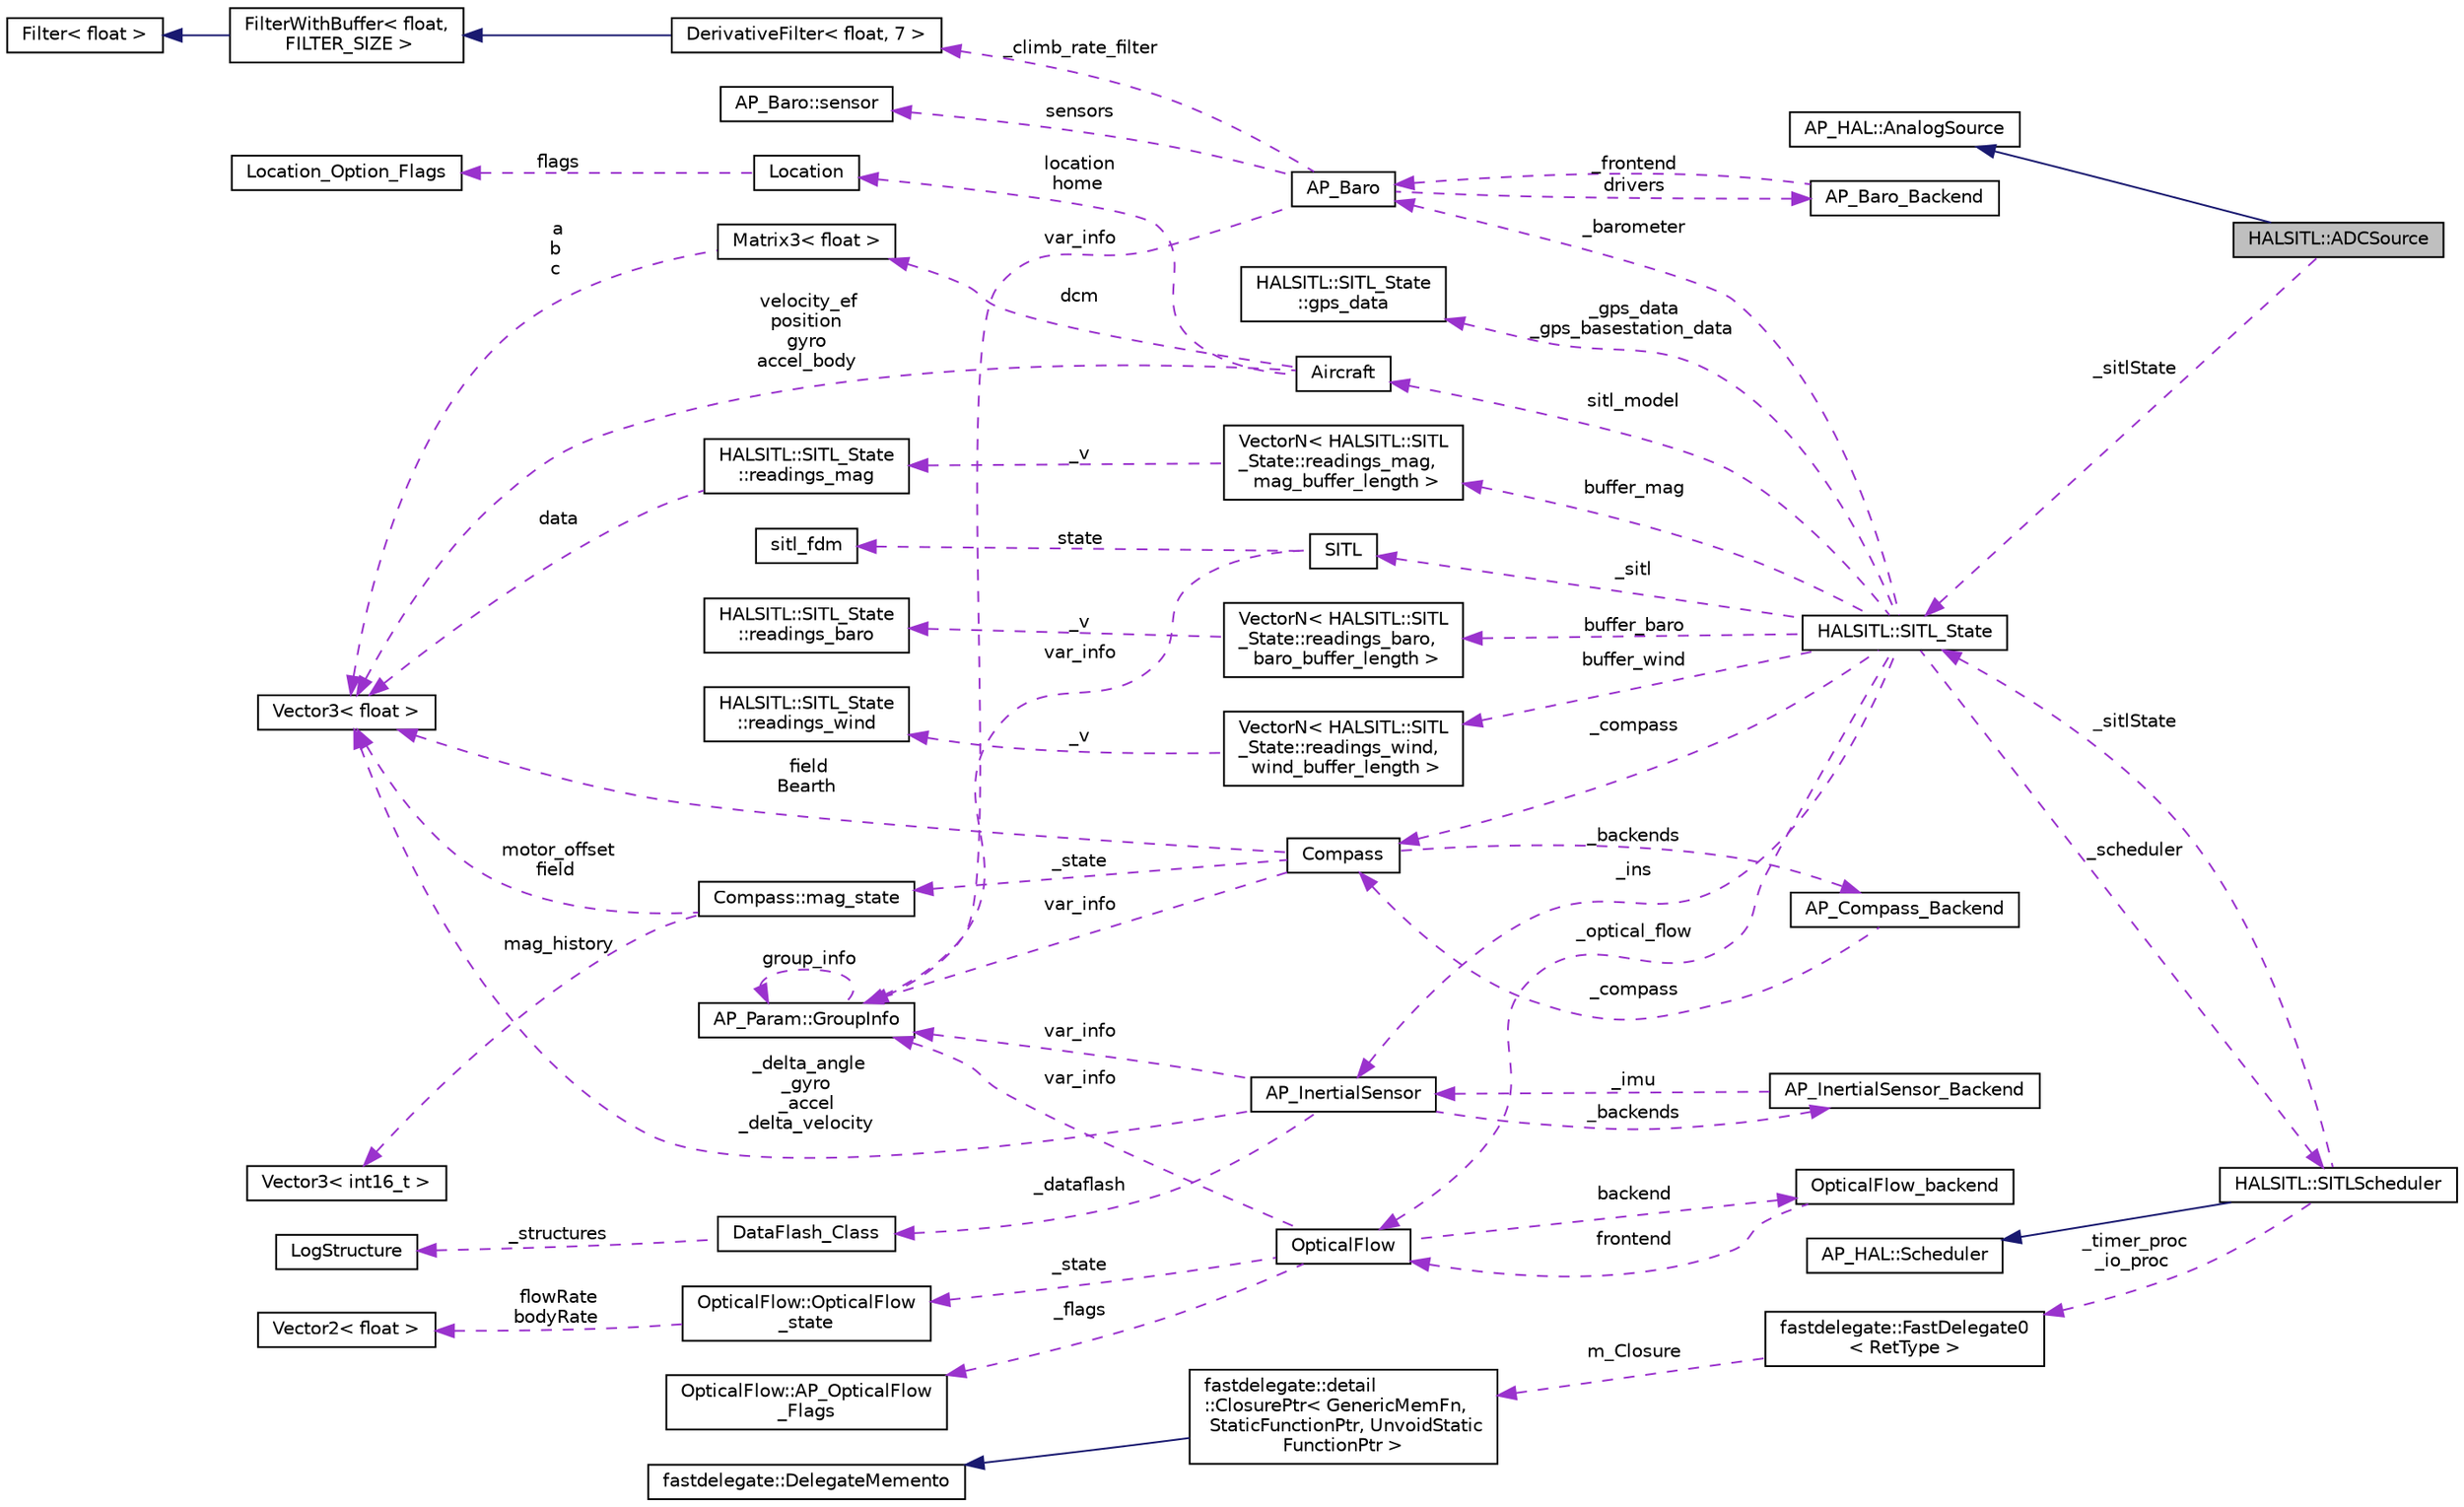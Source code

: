 digraph "HALSITL::ADCSource"
{
 // INTERACTIVE_SVG=YES
  edge [fontname="Helvetica",fontsize="10",labelfontname="Helvetica",labelfontsize="10"];
  node [fontname="Helvetica",fontsize="10",shape=record];
  rankdir="LR";
  Node1 [label="HALSITL::ADCSource",height=0.2,width=0.4,color="black", fillcolor="grey75", style="filled" fontcolor="black"];
  Node2 -> Node1 [dir="back",color="midnightblue",fontsize="10",style="solid",fontname="Helvetica"];
  Node2 [label="AP_HAL::AnalogSource",height=0.2,width=0.4,color="black", fillcolor="white", style="filled",URL="$classAP__HAL_1_1AnalogSource.html"];
  Node3 -> Node1 [dir="back",color="darkorchid3",fontsize="10",style="dashed",label=" _sitlState" ,fontname="Helvetica"];
  Node3 [label="HALSITL::SITL_State",height=0.2,width=0.4,color="black", fillcolor="white", style="filled",URL="$classHALSITL_1_1SITL__State.html"];
  Node4 -> Node3 [dir="back",color="darkorchid3",fontsize="10",style="dashed",label=" buffer_baro" ,fontname="Helvetica"];
  Node4 [label="VectorN\< HALSITL::SITL\l_State::readings_baro,\l baro_buffer_length \>",height=0.2,width=0.4,color="black", fillcolor="white", style="filled",URL="$classVectorN.html"];
  Node5 -> Node4 [dir="back",color="darkorchid3",fontsize="10",style="dashed",label=" _v" ,fontname="Helvetica"];
  Node5 [label="HALSITL::SITL_State\l::readings_baro",height=0.2,width=0.4,color="black", fillcolor="white", style="filled",URL="$structHALSITL_1_1SITL__State_1_1readings__baro.html"];
  Node6 -> Node3 [dir="back",color="darkorchid3",fontsize="10",style="dashed",label=" buffer_mag" ,fontname="Helvetica"];
  Node6 [label="VectorN\< HALSITL::SITL\l_State::readings_mag,\l mag_buffer_length \>",height=0.2,width=0.4,color="black", fillcolor="white", style="filled",URL="$classVectorN.html"];
  Node7 -> Node6 [dir="back",color="darkorchid3",fontsize="10",style="dashed",label=" _v" ,fontname="Helvetica"];
  Node7 [label="HALSITL::SITL_State\l::readings_mag",height=0.2,width=0.4,color="black", fillcolor="white", style="filled",URL="$structHALSITL_1_1SITL__State_1_1readings__mag.html"];
  Node8 -> Node7 [dir="back",color="darkorchid3",fontsize="10",style="dashed",label=" data" ,fontname="Helvetica"];
  Node8 [label="Vector3\< float \>",height=0.2,width=0.4,color="black", fillcolor="white", style="filled",URL="$classVector3.html"];
  Node9 -> Node3 [dir="back",color="darkorchid3",fontsize="10",style="dashed",label=" _barometer" ,fontname="Helvetica"];
  Node9 [label="AP_Baro",height=0.2,width=0.4,color="black", fillcolor="white", style="filled",URL="$classAP__Baro.html"];
  Node10 -> Node9 [dir="back",color="darkorchid3",fontsize="10",style="dashed",label=" sensors" ,fontname="Helvetica"];
  Node10 [label="AP_Baro::sensor",height=0.2,width=0.4,color="black", fillcolor="white", style="filled",URL="$structAP__Baro_1_1sensor.html"];
  Node11 -> Node9 [dir="back",color="darkorchid3",fontsize="10",style="dashed",label=" _climb_rate_filter" ,fontname="Helvetica"];
  Node11 [label="DerivativeFilter\< float, 7 \>",height=0.2,width=0.4,color="black", fillcolor="white", style="filled",URL="$classDerivativeFilter.html"];
  Node12 -> Node11 [dir="back",color="midnightblue",fontsize="10",style="solid",fontname="Helvetica"];
  Node12 [label="FilterWithBuffer\< float,\l FILTER_SIZE \>",height=0.2,width=0.4,color="black", fillcolor="white", style="filled",URL="$classFilterWithBuffer.html"];
  Node13 -> Node12 [dir="back",color="midnightblue",fontsize="10",style="solid",fontname="Helvetica"];
  Node13 [label="Filter\< float \>",height=0.2,width=0.4,color="black", fillcolor="white", style="filled",URL="$classFilter.html"];
  Node14 -> Node9 [dir="back",color="darkorchid3",fontsize="10",style="dashed",label=" var_info" ,fontname="Helvetica"];
  Node14 [label="AP_Param::GroupInfo",height=0.2,width=0.4,color="black", fillcolor="white", style="filled",URL="$structAP__Param_1_1GroupInfo.html"];
  Node14 -> Node14 [dir="back",color="darkorchid3",fontsize="10",style="dashed",label=" group_info" ,fontname="Helvetica"];
  Node15 -> Node9 [dir="back",color="darkorchid3",fontsize="10",style="dashed",label=" drivers" ,fontname="Helvetica"];
  Node15 [label="AP_Baro_Backend",height=0.2,width=0.4,color="black", fillcolor="white", style="filled",URL="$classAP__Baro__Backend.html",tooltip="-*- tab-width: 4; Mode: C++; c-basic-offset: 4; indent-tabs-mode: nil -*- "];
  Node9 -> Node15 [dir="back",color="darkorchid3",fontsize="10",style="dashed",label=" _frontend" ,fontname="Helvetica"];
  Node16 -> Node3 [dir="back",color="darkorchid3",fontsize="10",style="dashed",label=" _optical_flow" ,fontname="Helvetica"];
  Node16 [label="OpticalFlow",height=0.2,width=0.4,color="black", fillcolor="white", style="filled",URL="$classOpticalFlow.html"];
  Node14 -> Node16 [dir="back",color="darkorchid3",fontsize="10",style="dashed",label=" var_info" ,fontname="Helvetica"];
  Node17 -> Node16 [dir="back",color="darkorchid3",fontsize="10",style="dashed",label=" _state" ,fontname="Helvetica"];
  Node17 [label="OpticalFlow::OpticalFlow\l_state",height=0.2,width=0.4,color="black", fillcolor="white", style="filled",URL="$structOpticalFlow_1_1OpticalFlow__state.html"];
  Node18 -> Node17 [dir="back",color="darkorchid3",fontsize="10",style="dashed",label=" flowRate\nbodyRate" ,fontname="Helvetica"];
  Node18 [label="Vector2\< float \>",height=0.2,width=0.4,color="black", fillcolor="white", style="filled",URL="$structVector2.html"];
  Node19 -> Node16 [dir="back",color="darkorchid3",fontsize="10",style="dashed",label=" backend" ,fontname="Helvetica"];
  Node19 [label="OpticalFlow_backend",height=0.2,width=0.4,color="black", fillcolor="white", style="filled",URL="$classOpticalFlow__backend.html"];
  Node16 -> Node19 [dir="back",color="darkorchid3",fontsize="10",style="dashed",label=" frontend" ,fontname="Helvetica"];
  Node20 -> Node16 [dir="back",color="darkorchid3",fontsize="10",style="dashed",label=" _flags" ,fontname="Helvetica"];
  Node20 [label="OpticalFlow::AP_OpticalFlow\l_Flags",height=0.2,width=0.4,color="black", fillcolor="white", style="filled",URL="$structOpticalFlow_1_1AP__OpticalFlow__Flags.html"];
  Node21 -> Node3 [dir="back",color="darkorchid3",fontsize="10",style="dashed",label=" _ins" ,fontname="Helvetica"];
  Node21 [label="AP_InertialSensor",height=0.2,width=0.4,color="black", fillcolor="white", style="filled",URL="$classAP__InertialSensor.html"];
  Node22 -> Node21 [dir="back",color="darkorchid3",fontsize="10",style="dashed",label=" _backends" ,fontname="Helvetica"];
  Node22 [label="AP_InertialSensor_Backend",height=0.2,width=0.4,color="black", fillcolor="white", style="filled",URL="$classAP__InertialSensor__Backend.html"];
  Node21 -> Node22 [dir="back",color="darkorchid3",fontsize="10",style="dashed",label=" _imu" ,fontname="Helvetica"];
  Node23 -> Node21 [dir="back",color="darkorchid3",fontsize="10",style="dashed",label=" _dataflash" ,fontname="Helvetica"];
  Node23 [label="DataFlash_Class",height=0.2,width=0.4,color="black", fillcolor="white", style="filled",URL="$classDataFlash__Class.html",tooltip="-*- tab-width: 4; Mode: C++; c-basic-offset: 4; indent-tabs-mode: nil -*- "];
  Node24 -> Node23 [dir="back",color="darkorchid3",fontsize="10",style="dashed",label=" _structures" ,fontname="Helvetica"];
  Node24 [label="LogStructure",height=0.2,width=0.4,color="black", fillcolor="white", style="filled",URL="$structLogStructure.html"];
  Node14 -> Node21 [dir="back",color="darkorchid3",fontsize="10",style="dashed",label=" var_info" ,fontname="Helvetica"];
  Node8 -> Node21 [dir="back",color="darkorchid3",fontsize="10",style="dashed",label=" _delta_angle\n_gyro\n_accel\n_delta_velocity" ,fontname="Helvetica"];
  Node25 -> Node3 [dir="back",color="darkorchid3",fontsize="10",style="dashed",label=" _gps_data\n_gps_basestation_data" ,fontname="Helvetica"];
  Node25 [label="HALSITL::SITL_State\l::gps_data",height=0.2,width=0.4,color="black", fillcolor="white", style="filled",URL="$structHALSITL_1_1SITL__State_1_1gps__data.html"];
  Node26 -> Node3 [dir="back",color="darkorchid3",fontsize="10",style="dashed",label=" sitl_model" ,fontname="Helvetica"];
  Node26 [label="Aircraft",height=0.2,width=0.4,color="black", fillcolor="white", style="filled",URL="$classAircraft.html",tooltip="-*- tab-width: 4; Mode: C++; c-basic-offset: 4; indent-tabs-mode: nil -*- "];
  Node27 -> Node26 [dir="back",color="darkorchid3",fontsize="10",style="dashed",label=" dcm" ,fontname="Helvetica"];
  Node27 [label="Matrix3\< float \>",height=0.2,width=0.4,color="black", fillcolor="white", style="filled",URL="$classMatrix3.html"];
  Node8 -> Node27 [dir="back",color="darkorchid3",fontsize="10",style="dashed",label=" a\nb\nc" ,fontname="Helvetica"];
  Node8 -> Node26 [dir="back",color="darkorchid3",fontsize="10",style="dashed",label=" velocity_ef\nposition\ngyro\naccel_body" ,fontname="Helvetica"];
  Node28 -> Node26 [dir="back",color="darkorchid3",fontsize="10",style="dashed",label=" location\nhome" ,fontname="Helvetica"];
  Node28 [label="Location",height=0.2,width=0.4,color="black", fillcolor="white", style="filled",URL="$structLocation.html"];
  Node29 -> Node28 [dir="back",color="darkorchid3",fontsize="10",style="dashed",label=" flags" ,fontname="Helvetica"];
  Node29 [label="Location_Option_Flags",height=0.2,width=0.4,color="black", fillcolor="white", style="filled",URL="$structLocation__Option__Flags.html"];
  Node30 -> Node3 [dir="back",color="darkorchid3",fontsize="10",style="dashed",label=" _scheduler" ,fontname="Helvetica"];
  Node30 [label="HALSITL::SITLScheduler",height=0.2,width=0.4,color="black", fillcolor="white", style="filled",URL="$classHALSITL_1_1SITLScheduler.html"];
  Node31 -> Node30 [dir="back",color="midnightblue",fontsize="10",style="solid",fontname="Helvetica"];
  Node31 [label="AP_HAL::Scheduler",height=0.2,width=0.4,color="black", fillcolor="white", style="filled",URL="$classAP__HAL_1_1Scheduler.html"];
  Node32 -> Node30 [dir="back",color="darkorchid3",fontsize="10",style="dashed",label=" _timer_proc\n_io_proc" ,fontname="Helvetica"];
  Node32 [label="fastdelegate::FastDelegate0\l\< RetType \>",height=0.2,width=0.4,color="black", fillcolor="white", style="filled",URL="$classfastdelegate_1_1FastDelegate0.html"];
  Node33 -> Node32 [dir="back",color="darkorchid3",fontsize="10",style="dashed",label=" m_Closure" ,fontname="Helvetica"];
  Node33 [label="fastdelegate::detail\l::ClosurePtr\< GenericMemFn,\l StaticFunctionPtr, UnvoidStatic\lFunctionPtr \>",height=0.2,width=0.4,color="black", fillcolor="white", style="filled",URL="$classfastdelegate_1_1detail_1_1ClosurePtr.html"];
  Node34 -> Node33 [dir="back",color="midnightblue",fontsize="10",style="solid",fontname="Helvetica"];
  Node34 [label="fastdelegate::DelegateMemento",height=0.2,width=0.4,color="black", fillcolor="white", style="filled",URL="$classfastdelegate_1_1DelegateMemento.html"];
  Node3 -> Node30 [dir="back",color="darkorchid3",fontsize="10",style="dashed",label=" _sitlState" ,fontname="Helvetica"];
  Node35 -> Node3 [dir="back",color="darkorchid3",fontsize="10",style="dashed",label=" buffer_wind" ,fontname="Helvetica"];
  Node35 [label="VectorN\< HALSITL::SITL\l_State::readings_wind,\l wind_buffer_length \>",height=0.2,width=0.4,color="black", fillcolor="white", style="filled",URL="$classVectorN.html"];
  Node36 -> Node35 [dir="back",color="darkorchid3",fontsize="10",style="dashed",label=" _v" ,fontname="Helvetica"];
  Node36 [label="HALSITL::SITL_State\l::readings_wind",height=0.2,width=0.4,color="black", fillcolor="white", style="filled",URL="$structHALSITL_1_1SITL__State_1_1readings__wind.html"];
  Node37 -> Node3 [dir="back",color="darkorchid3",fontsize="10",style="dashed",label=" _sitl" ,fontname="Helvetica"];
  Node37 [label="SITL",height=0.2,width=0.4,color="black", fillcolor="white", style="filled",URL="$classSITL.html"];
  Node14 -> Node37 [dir="back",color="darkorchid3",fontsize="10",style="dashed",label=" var_info" ,fontname="Helvetica"];
  Node38 -> Node37 [dir="back",color="darkorchid3",fontsize="10",style="dashed",label=" state" ,fontname="Helvetica"];
  Node38 [label="sitl_fdm",height=0.2,width=0.4,color="black", fillcolor="white", style="filled",URL="$structsitl__fdm.html",tooltip="-*- tab-width: 4; Mode: C++; c-basic-offset: 4; indent-tabs-mode: nil -*- "];
  Node39 -> Node3 [dir="back",color="darkorchid3",fontsize="10",style="dashed",label=" _compass" ,fontname="Helvetica"];
  Node39 [label="Compass",height=0.2,width=0.4,color="black", fillcolor="white", style="filled",URL="$classCompass.html"];
  Node14 -> Node39 [dir="back",color="darkorchid3",fontsize="10",style="dashed",label=" var_info" ,fontname="Helvetica"];
  Node8 -> Node39 [dir="back",color="darkorchid3",fontsize="10",style="dashed",label=" field\nBearth" ,fontname="Helvetica"];
  Node40 -> Node39 [dir="back",color="darkorchid3",fontsize="10",style="dashed",label=" _backends" ,fontname="Helvetica"];
  Node40 [label="AP_Compass_Backend",height=0.2,width=0.4,color="black", fillcolor="white", style="filled",URL="$classAP__Compass__Backend.html"];
  Node39 -> Node40 [dir="back",color="darkorchid3",fontsize="10",style="dashed",label=" _compass" ,fontname="Helvetica"];
  Node41 -> Node39 [dir="back",color="darkorchid3",fontsize="10",style="dashed",label=" _state" ,fontname="Helvetica"];
  Node41 [label="Compass::mag_state",height=0.2,width=0.4,color="black", fillcolor="white", style="filled",URL="$structCompass_1_1mag__state.html"];
  Node8 -> Node41 [dir="back",color="darkorchid3",fontsize="10",style="dashed",label=" motor_offset\nfield" ,fontname="Helvetica"];
  Node42 -> Node41 [dir="back",color="darkorchid3",fontsize="10",style="dashed",label=" mag_history" ,fontname="Helvetica"];
  Node42 [label="Vector3\< int16_t \>",height=0.2,width=0.4,color="black", fillcolor="white", style="filled",URL="$classVector3.html"];
}
